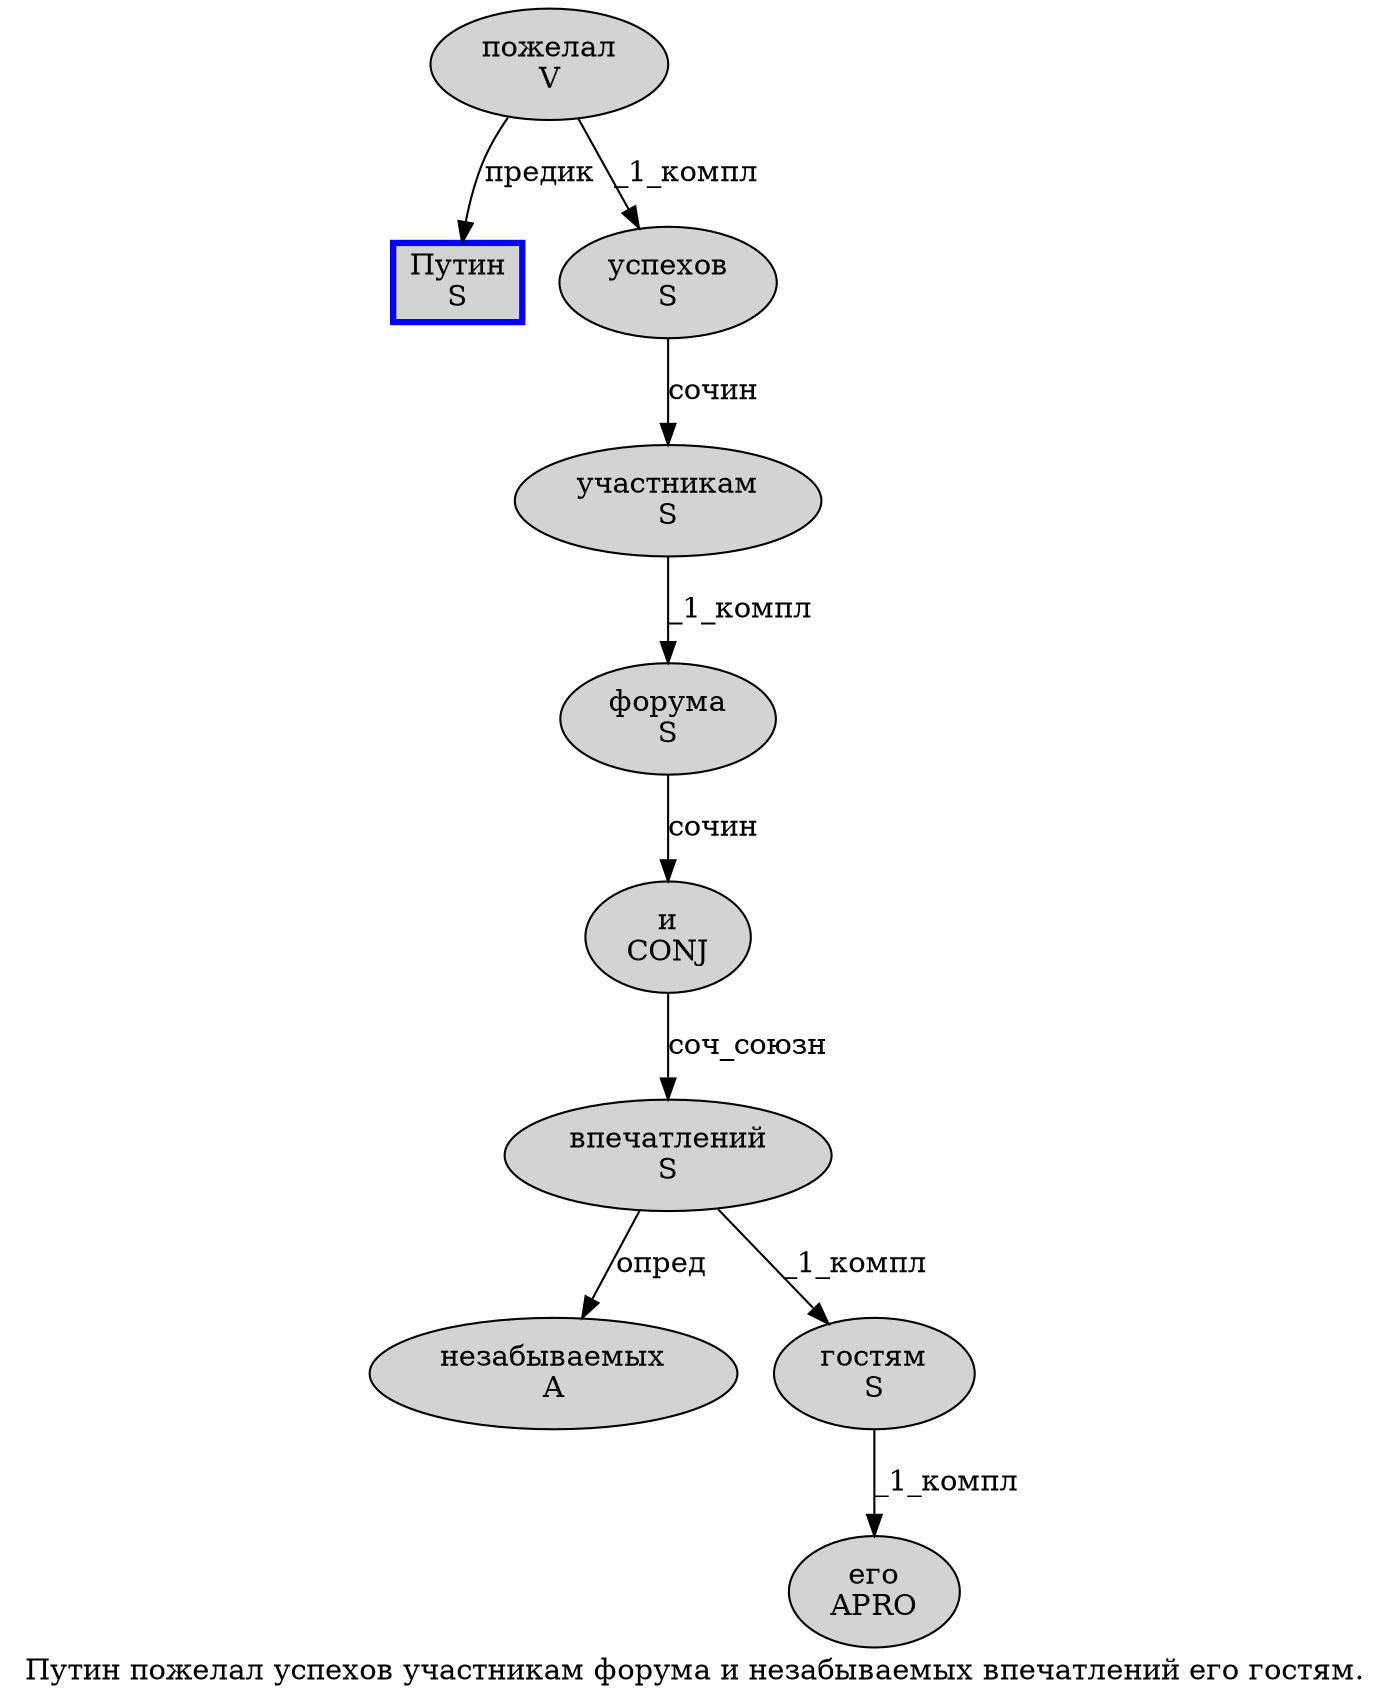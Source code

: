 digraph SENTENCE_1237 {
	graph [label="Путин пожелал успехов участникам форума и незабываемых впечатлений его гостям."]
	node [style=filled]
		0 [label="Путин
S" color=blue fillcolor=lightgray penwidth=3 shape=box]
		1 [label="пожелал
V" color="" fillcolor=lightgray penwidth=1 shape=ellipse]
		2 [label="успехов
S" color="" fillcolor=lightgray penwidth=1 shape=ellipse]
		3 [label="участникам
S" color="" fillcolor=lightgray penwidth=1 shape=ellipse]
		4 [label="форума
S" color="" fillcolor=lightgray penwidth=1 shape=ellipse]
		5 [label="и
CONJ" color="" fillcolor=lightgray penwidth=1 shape=ellipse]
		6 [label="незабываемых
A" color="" fillcolor=lightgray penwidth=1 shape=ellipse]
		7 [label="впечатлений
S" color="" fillcolor=lightgray penwidth=1 shape=ellipse]
		8 [label="его
APRO" color="" fillcolor=lightgray penwidth=1 shape=ellipse]
		9 [label="гостям
S" color="" fillcolor=lightgray penwidth=1 shape=ellipse]
			1 -> 0 [label="предик"]
			1 -> 2 [label="_1_компл"]
			4 -> 5 [label="сочин"]
			5 -> 7 [label="соч_союзн"]
			2 -> 3 [label="сочин"]
			3 -> 4 [label="_1_компл"]
			9 -> 8 [label="_1_компл"]
			7 -> 6 [label="опред"]
			7 -> 9 [label="_1_компл"]
}